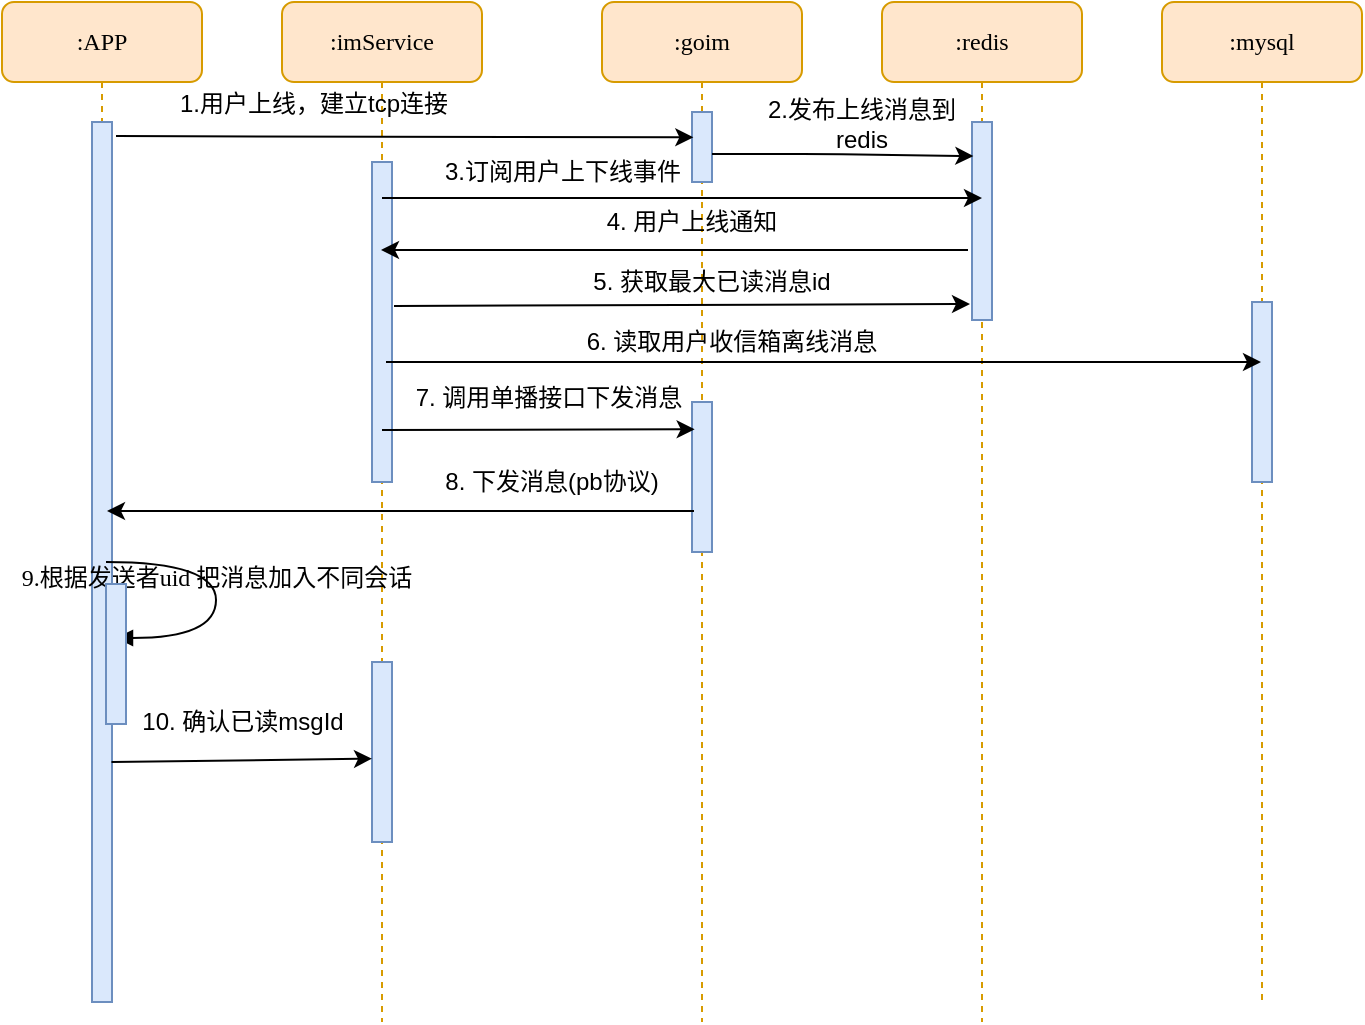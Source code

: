 <mxfile version="12.6.2" type="github"><diagram name="Page-1" id="13e1069c-82ec-6db2-03f1-153e76fe0fe0"><mxGraphModel dx="773" dy="378" grid="1" gridSize="10" guides="1" tooltips="1" connect="1" arrows="1" fold="1" page="1" pageScale="1" pageWidth="1100" pageHeight="850" background="#ffffff" math="0" shadow="0"><root><mxCell id="0"/><mxCell id="1" parent="0"/><mxCell id="7baba1c4bc27f4b0-2" value=":imService" style="shape=umlLifeline;perimeter=lifelinePerimeter;whiteSpace=wrap;html=1;container=1;collapsible=0;recursiveResize=0;outlineConnect=0;rounded=1;shadow=0;comic=0;labelBackgroundColor=none;strokeWidth=1;fontFamily=Verdana;fontSize=12;align=center;fillColor=#ffe6cc;strokeColor=#d79b00;" parent="1" vertex="1"><mxGeometry x="240" y="80" width="100" height="510" as="geometry"/></mxCell><mxCell id="SCf--bu4-dqeZi4qSqdn-6" value="" style="html=1;points=[];perimeter=orthogonalPerimeter;rounded=0;shadow=0;comic=0;labelBackgroundColor=none;strokeWidth=1;fontFamily=Verdana;fontSize=12;align=center;fillColor=#dae8fc;strokeColor=#6c8ebf;" parent="7baba1c4bc27f4b0-2" vertex="1"><mxGeometry x="45" y="80" width="10" height="160" as="geometry"/></mxCell><mxCell id="UTezxMb1BZANgjMeccRA-2" value="" style="html=1;points=[];perimeter=orthogonalPerimeter;rounded=0;shadow=0;comic=0;labelBackgroundColor=none;strokeWidth=1;fontFamily=Verdana;fontSize=12;align=center;fillColor=#dae8fc;strokeColor=#6c8ebf;" vertex="1" parent="7baba1c4bc27f4b0-2"><mxGeometry x="45" y="330" width="10" height="90" as="geometry"/></mxCell><mxCell id="7baba1c4bc27f4b0-3" value=":goim" style="shape=umlLifeline;perimeter=lifelinePerimeter;whiteSpace=wrap;html=1;container=1;collapsible=0;recursiveResize=0;outlineConnect=0;rounded=1;shadow=0;comic=0;labelBackgroundColor=none;strokeWidth=1;fontFamily=Verdana;fontSize=12;align=center;fillColor=#ffe6cc;strokeColor=#d79b00;" parent="1" vertex="1"><mxGeometry x="400" y="80" width="100" height="510" as="geometry"/></mxCell><mxCell id="7baba1c4bc27f4b0-13" value="" style="html=1;points=[];perimeter=orthogonalPerimeter;rounded=0;shadow=0;comic=0;labelBackgroundColor=none;strokeWidth=1;fontFamily=Verdana;fontSize=12;align=center;fillColor=#dae8fc;strokeColor=#6c8ebf;" parent="7baba1c4bc27f4b0-3" vertex="1"><mxGeometry x="45" y="200" width="10" height="75" as="geometry"/></mxCell><mxCell id="SCf--bu4-dqeZi4qSqdn-33" value="" style="html=1;points=[];perimeter=orthogonalPerimeter;rounded=0;shadow=0;comic=0;labelBackgroundColor=none;strokeWidth=1;fontFamily=Verdana;fontSize=12;align=center;fillColor=#dae8fc;strokeColor=#6c8ebf;" parent="7baba1c4bc27f4b0-3" vertex="1"><mxGeometry x="45" y="55" width="10" height="35" as="geometry"/></mxCell><mxCell id="7baba1c4bc27f4b0-4" value=":redis" style="shape=umlLifeline;perimeter=lifelinePerimeter;whiteSpace=wrap;html=1;container=1;collapsible=0;recursiveResize=0;outlineConnect=0;rounded=1;shadow=0;comic=0;labelBackgroundColor=none;strokeWidth=1;fontFamily=Verdana;fontSize=12;align=center;fillColor=#ffe6cc;strokeColor=#d79b00;" parent="1" vertex="1"><mxGeometry x="540" y="80" width="100" height="510" as="geometry"/></mxCell><mxCell id="7baba1c4bc27f4b0-16" value="" style="html=1;points=[];perimeter=orthogonalPerimeter;rounded=0;shadow=0;comic=0;labelBackgroundColor=none;strokeWidth=1;fontFamily=Verdana;fontSize=12;align=center;fillColor=#dae8fc;strokeColor=#6c8ebf;" parent="7baba1c4bc27f4b0-4" vertex="1"><mxGeometry x="45" y="60" width="10" height="99" as="geometry"/></mxCell><mxCell id="7baba1c4bc27f4b0-5" value=":mysql" style="shape=umlLifeline;perimeter=lifelinePerimeter;whiteSpace=wrap;html=1;container=1;collapsible=0;recursiveResize=0;outlineConnect=0;rounded=1;shadow=0;comic=0;labelBackgroundColor=none;strokeWidth=1;fontFamily=Verdana;fontSize=12;align=center;fillColor=#ffe6cc;strokeColor=#d79b00;" parent="1" vertex="1"><mxGeometry x="680" y="80" width="100" height="500" as="geometry"/></mxCell><mxCell id="7baba1c4bc27f4b0-8" value=":APP" style="shape=umlLifeline;perimeter=lifelinePerimeter;whiteSpace=wrap;html=1;container=1;collapsible=0;recursiveResize=0;outlineConnect=0;rounded=1;shadow=0;comic=0;labelBackgroundColor=none;strokeWidth=1;fontFamily=Verdana;fontSize=12;align=center;fillColor=#ffe6cc;strokeColor=#d79b00;" parent="1" vertex="1"><mxGeometry x="100" y="80" width="100" height="500" as="geometry"/></mxCell><mxCell id="7baba1c4bc27f4b0-9" value="" style="html=1;points=[];perimeter=orthogonalPerimeter;rounded=0;shadow=0;comic=0;labelBackgroundColor=none;strokeWidth=1;fontFamily=Verdana;fontSize=12;align=center;fillColor=#dae8fc;strokeColor=#6c8ebf;" parent="7baba1c4bc27f4b0-8" vertex="1"><mxGeometry x="45" y="60" width="10" height="440" as="geometry"/></mxCell><mxCell id="7baba1c4bc27f4b0-19" value="" style="html=1;points=[];perimeter=orthogonalPerimeter;rounded=0;shadow=0;comic=0;labelBackgroundColor=none;strokeWidth=1;fontFamily=Verdana;fontSize=12;align=center;fillColor=#dae8fc;strokeColor=#6c8ebf;" parent="1" vertex="1"><mxGeometry x="725" y="230" width="10" height="90" as="geometry"/></mxCell><mxCell id="ZvRYTC18ovLtI7Ebb16t-18" value="9.根据发送者uid 把消息加入不同会话" style="html=1;verticalAlign=bottom;endArrow=block;labelBackgroundColor=none;fontFamily=Verdana;fontSize=12;elbow=vertical;edgeStyle=orthogonalEdgeStyle;curved=1;entryX=1;entryY=0.286;entryPerimeter=0;exitX=1.038;exitY=0.345;exitPerimeter=0;" parent="1" edge="1"><mxGeometry relative="1" as="geometry"><mxPoint x="152" y="360" as="sourcePoint"/><mxPoint x="157" y="398" as="targetPoint"/><Array as="points"><mxPoint x="207" y="360"/><mxPoint x="207" y="398"/></Array></mxGeometry></mxCell><mxCell id="ZvRYTC18ovLtI7Ebb16t-20" value="" style="html=1;points=[];perimeter=orthogonalPerimeter;rounded=0;shadow=0;comic=0;labelBackgroundColor=none;strokeWidth=1;fontFamily=Verdana;fontSize=12;align=center;fillColor=#dae8fc;strokeColor=#6c8ebf;" parent="1" vertex="1"><mxGeometry x="152" y="371" width="10" height="70" as="geometry"/></mxCell><mxCell id="SCf--bu4-dqeZi4qSqdn-8" value="" style="endArrow=classic;html=1;entryX=0.133;entryY=0.182;entryDx=0;entryDy=0;entryPerimeter=0;" parent="1" target="7baba1c4bc27f4b0-13" edge="1"><mxGeometry width="50" height="50" relative="1" as="geometry"><mxPoint x="290" y="294" as="sourcePoint"/><mxPoint x="440" y="295" as="targetPoint"/></mxGeometry></mxCell><mxCell id="SCf--bu4-dqeZi4qSqdn-10" value="7. 调用单播接口下发消息" style="text;html=1;strokeColor=none;fillColor=none;align=center;verticalAlign=middle;whiteSpace=wrap;rounded=0;" parent="1" vertex="1"><mxGeometry x="297" y="268" width="153" height="20" as="geometry"/></mxCell><mxCell id="SCf--bu4-dqeZi4qSqdn-20" value="" style="endArrow=classic;html=1;" parent="1" target="7baba1c4bc27f4b0-5" edge="1"><mxGeometry width="50" height="50" relative="1" as="geometry"><mxPoint x="292" y="260" as="sourcePoint"/><mxPoint x="714" y="260" as="targetPoint"/></mxGeometry></mxCell><mxCell id="SCf--bu4-dqeZi4qSqdn-21" value="8. 下发消息(pb协议)" style="text;html=1;strokeColor=none;fillColor=none;align=center;verticalAlign=middle;whiteSpace=wrap;rounded=0;" parent="1" vertex="1"><mxGeometry x="320" y="310" width="110" height="20" as="geometry"/></mxCell><mxCell id="SCf--bu4-dqeZi4qSqdn-23" value="1.用户上线，建立tcp连接" style="text;html=1;strokeColor=none;fillColor=none;align=center;verticalAlign=middle;whiteSpace=wrap;rounded=0;" parent="1" vertex="1"><mxGeometry x="172" y="121" width="168" height="20" as="geometry"/></mxCell><mxCell id="SCf--bu4-dqeZi4qSqdn-24" value="" style="endArrow=classic;html=1;entryX=0.067;entryY=0.362;entryDx=0;entryDy=0;entryPerimeter=0;exitX=1.2;exitY=0.016;exitDx=0;exitDy=0;exitPerimeter=0;" parent="1" source="7baba1c4bc27f4b0-9" target="SCf--bu4-dqeZi4qSqdn-33" edge="1"><mxGeometry width="50" height="50" relative="1" as="geometry"><mxPoint x="150" y="146" as="sourcePoint"/><mxPoint x="440" y="146" as="targetPoint"/></mxGeometry></mxCell><mxCell id="SCf--bu4-dqeZi4qSqdn-25" value="" style="endArrow=classic;html=1;entryX=0.067;entryY=0.172;entryDx=0;entryDy=0;entryPerimeter=0;" parent="1" source="SCf--bu4-dqeZi4qSqdn-33" target="7baba1c4bc27f4b0-16" edge="1"><mxGeometry width="50" height="50" relative="1" as="geometry"><mxPoint x="460" y="156" as="sourcePoint"/><mxPoint x="580" y="156" as="targetPoint"/><Array as="points"><mxPoint x="510" y="156"/></Array></mxGeometry></mxCell><mxCell id="SCf--bu4-dqeZi4qSqdn-26" value="2.发布上线消息到redis" style="text;html=1;strokeColor=none;fillColor=none;align=center;verticalAlign=middle;whiteSpace=wrap;rounded=0;" parent="1" vertex="1"><mxGeometry x="470" y="131" width="120" height="20" as="geometry"/></mxCell><mxCell id="SCf--bu4-dqeZi4qSqdn-27" value="" style="endArrow=classic;html=1;" parent="1" edge="1"><mxGeometry width="50" height="50" relative="1" as="geometry"><mxPoint x="296" y="232" as="sourcePoint"/><mxPoint x="584" y="231" as="targetPoint"/></mxGeometry></mxCell><mxCell id="SCf--bu4-dqeZi4qSqdn-30" value="4. 用户上线通知" style="text;html=1;strokeColor=none;fillColor=none;align=center;verticalAlign=middle;whiteSpace=wrap;rounded=0;" parent="1" vertex="1"><mxGeometry x="390" y="180" width="110" height="20" as="geometry"/></mxCell><mxCell id="SCf--bu4-dqeZi4qSqdn-35" value="" style="endArrow=classic;html=1;" parent="1" edge="1"><mxGeometry width="50" height="50" relative="1" as="geometry"><mxPoint x="583" y="204" as="sourcePoint"/><mxPoint x="289.5" y="204" as="targetPoint"/></mxGeometry></mxCell><mxCell id="RCsnb_gnlq1DFu9hrXaE-1" value="" style="endArrow=classic;html=1;" parent="1" source="7baba1c4bc27f4b0-2" edge="1"><mxGeometry width="50" height="50" relative="1" as="geometry"><mxPoint x="465" y="178" as="sourcePoint"/><mxPoint x="590" y="178" as="targetPoint"/><Array as="points"><mxPoint x="520" y="178"/></Array></mxGeometry></mxCell><mxCell id="RCsnb_gnlq1DFu9hrXaE-2" value="3.订阅用户上下线事件" style="text;html=1;strokeColor=none;fillColor=none;align=center;verticalAlign=middle;whiteSpace=wrap;rounded=0;" parent="1" vertex="1"><mxGeometry x="320" y="155" width="121" height="20" as="geometry"/></mxCell><mxCell id="RCsnb_gnlq1DFu9hrXaE-4" value="5. 获取最大已读消息id" style="text;html=1;strokeColor=none;fillColor=none;align=center;verticalAlign=middle;whiteSpace=wrap;rounded=0;" parent="1" vertex="1"><mxGeometry x="390" y="210" width="130" height="20" as="geometry"/></mxCell><mxCell id="RCsnb_gnlq1DFu9hrXaE-5" value="6. 读取用户收信箱离线消息" style="text;html=1;strokeColor=none;fillColor=none;align=center;verticalAlign=middle;whiteSpace=wrap;rounded=0;" parent="1" vertex="1"><mxGeometry x="380" y="240" width="170" height="20" as="geometry"/></mxCell><mxCell id="RCsnb_gnlq1DFu9hrXaE-6" value="" style="endArrow=classic;html=1;" parent="1" edge="1"><mxGeometry width="50" height="50" relative="1" as="geometry"><mxPoint x="446" y="334.5" as="sourcePoint"/><mxPoint x="152.5" y="334.5" as="targetPoint"/></mxGeometry></mxCell><mxCell id="UTezxMb1BZANgjMeccRA-1" value="" style="endArrow=classic;html=1;entryX=0;entryY=0.537;entryDx=0;entryDy=0;entryPerimeter=0;" edge="1" parent="1" target="UTezxMb1BZANgjMeccRA-2"><mxGeometry width="50" height="50" relative="1" as="geometry"><mxPoint x="154.75" y="460" as="sourcePoint"/><mxPoint x="280" y="460" as="targetPoint"/></mxGeometry></mxCell><mxCell id="UTezxMb1BZANgjMeccRA-3" value="10. 确认已读msgId" style="text;html=1;strokeColor=none;fillColor=none;align=center;verticalAlign=middle;whiteSpace=wrap;rounded=0;" vertex="1" parent="1"><mxGeometry x="144" y="430" width="153" height="20" as="geometry"/></mxCell></root></mxGraphModel></diagram></mxfile>